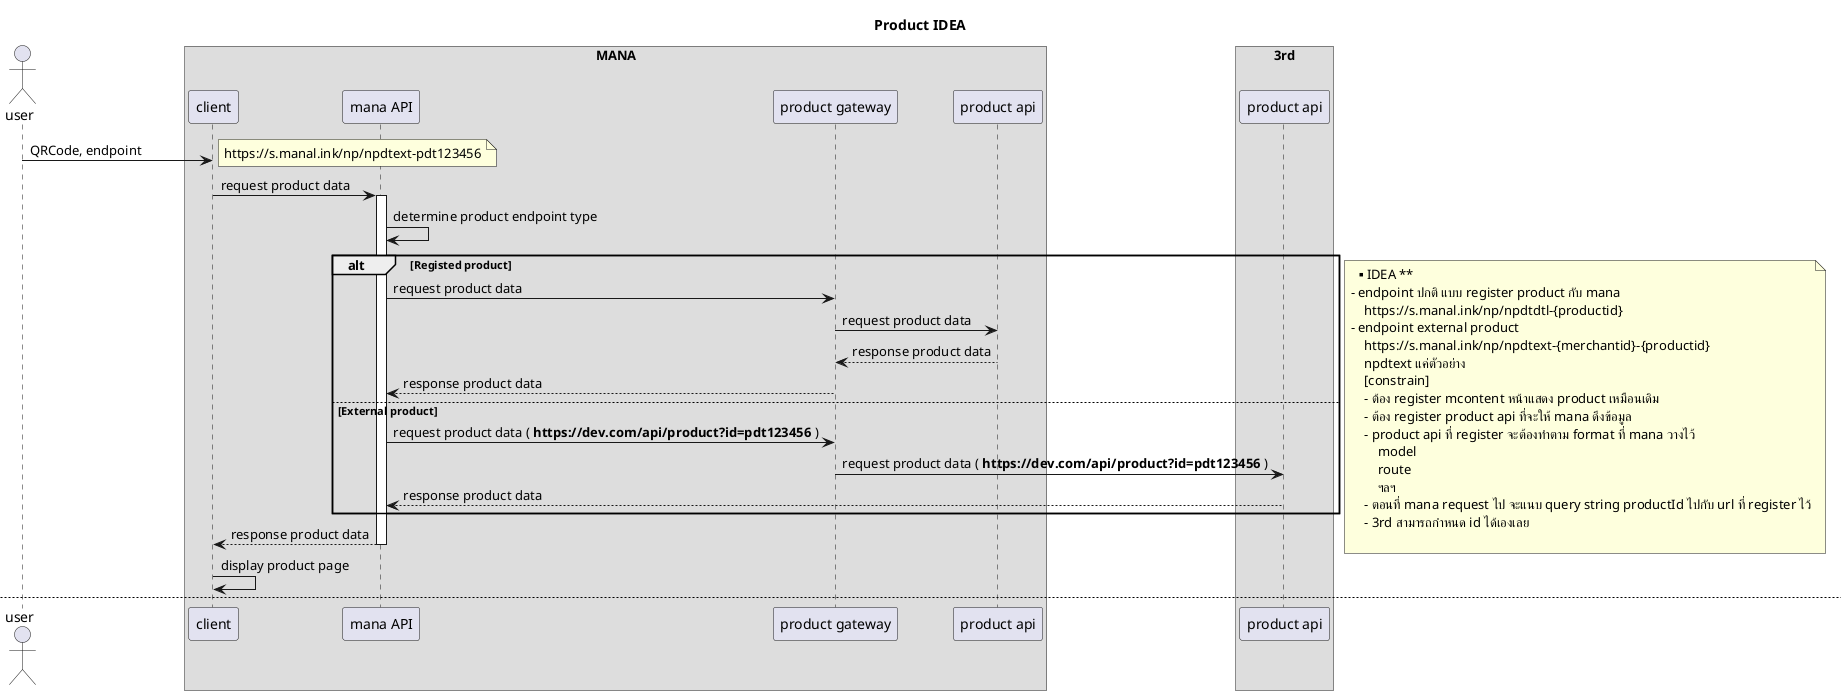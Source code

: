 
@startuml product
title Product IDEA

actor user
box "MANA"
    participant client
    participant "mana API" as ma
    participant "product gateway" as pg
    participant "product api" as pa
end box
box "3rd"
    participant "product api" as 3rdpa
end box

user -> client : QRCode, endpoint
note right
    https://s.manal.ink/np/npdtext-pdt123456
end note
client -> ma : request product data
activate ma
ma -> ma : determine product endpoint type
alt Registed product
ma -> pg : request product data
pg -> pa : request product data
pa --> pg : response product data
pg --> ma : response product data

else External product
ma -> pg : request product data (** https://dev.com/api/product?id=pdt123456 **)
pg -> 3rdpa : request product data (** https://dev.com/api/product?id=pdt123456 **)
3rdpa --> ma : response product data
end

note right
** IDEA **
- endpoint ปกติ แบบ register product กับ mana
    https://s.manal.ink/np/npdtdtl-{productid}
- endpoint external product
    https://s.manal.ink/np/npdtext-{merchantid}-{productid}
    npdtext แค่ตัวอย่าง
    [constrain]
    - ต้อง register mcontent หน้าแสดง product เหมือนเดิม
    - ต้อง register product api ที่จะให้ mana ดึงข้อมูล
    - product api ที่ register จะต้องทำตาม format ที่ mana วางไว้
        model
        route
        ฯลฯ
    - ตอนที่ mana request ไป จะแนบ query string productId ไปกับ url ที่ register ไว้
    - 3rd สามารถกำหนด id ได้เองเลย
    
end note
ma --> client : response product data
deactivate ma
client -> client : display product page

newpage Subscribe service

user -> client : merchant subscribe service
user -> client : merchant subscribe service


@enduml
